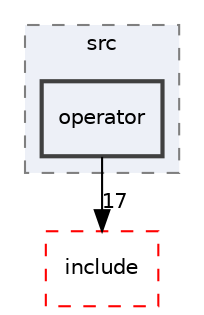digraph "/__w/pairinteraction/pairinteraction/src/cpp/src/operator"
{
 // INTERACTIVE_SVG=YES
 // LATEX_PDF_SIZE
  bgcolor="transparent";
  edge [fontname="Helvetica",fontsize="10",labelfontname="Helvetica",labelfontsize="10"];
  node [fontname="Helvetica",fontsize="10",shape=record];
  compound=true
  subgraph clusterdir_d7cdddb7a4322ae7e54b11927b5877ad {
    graph [ bgcolor="#edf0f7", pencolor="grey50", style="filled,dashed,", label="src", fontname="Helvetica", fontsize="10", URL="dir_d7cdddb7a4322ae7e54b11927b5877ad.html"]
  dir_0bfa4fd7465ed7e1d4eb6303f75c3ed4 [shape=box, label="operator", style="filled,bold,", fillcolor="#edf0f7", color="grey25", URL="dir_0bfa4fd7465ed7e1d4eb6303f75c3ed4.html"];
  }
  dir_e6fb451ec9c24a28c75d00abc51f4b3c [shape=box, label="include", style="dashed,", fillcolor="#edf0f7", color="red", URL="dir_e6fb451ec9c24a28c75d00abc51f4b3c.html"];
  dir_0bfa4fd7465ed7e1d4eb6303f75c3ed4->dir_e6fb451ec9c24a28c75d00abc51f4b3c [headlabel="17", labeldistance=1.5 headhref="dir_000023_000014.html"];
}
